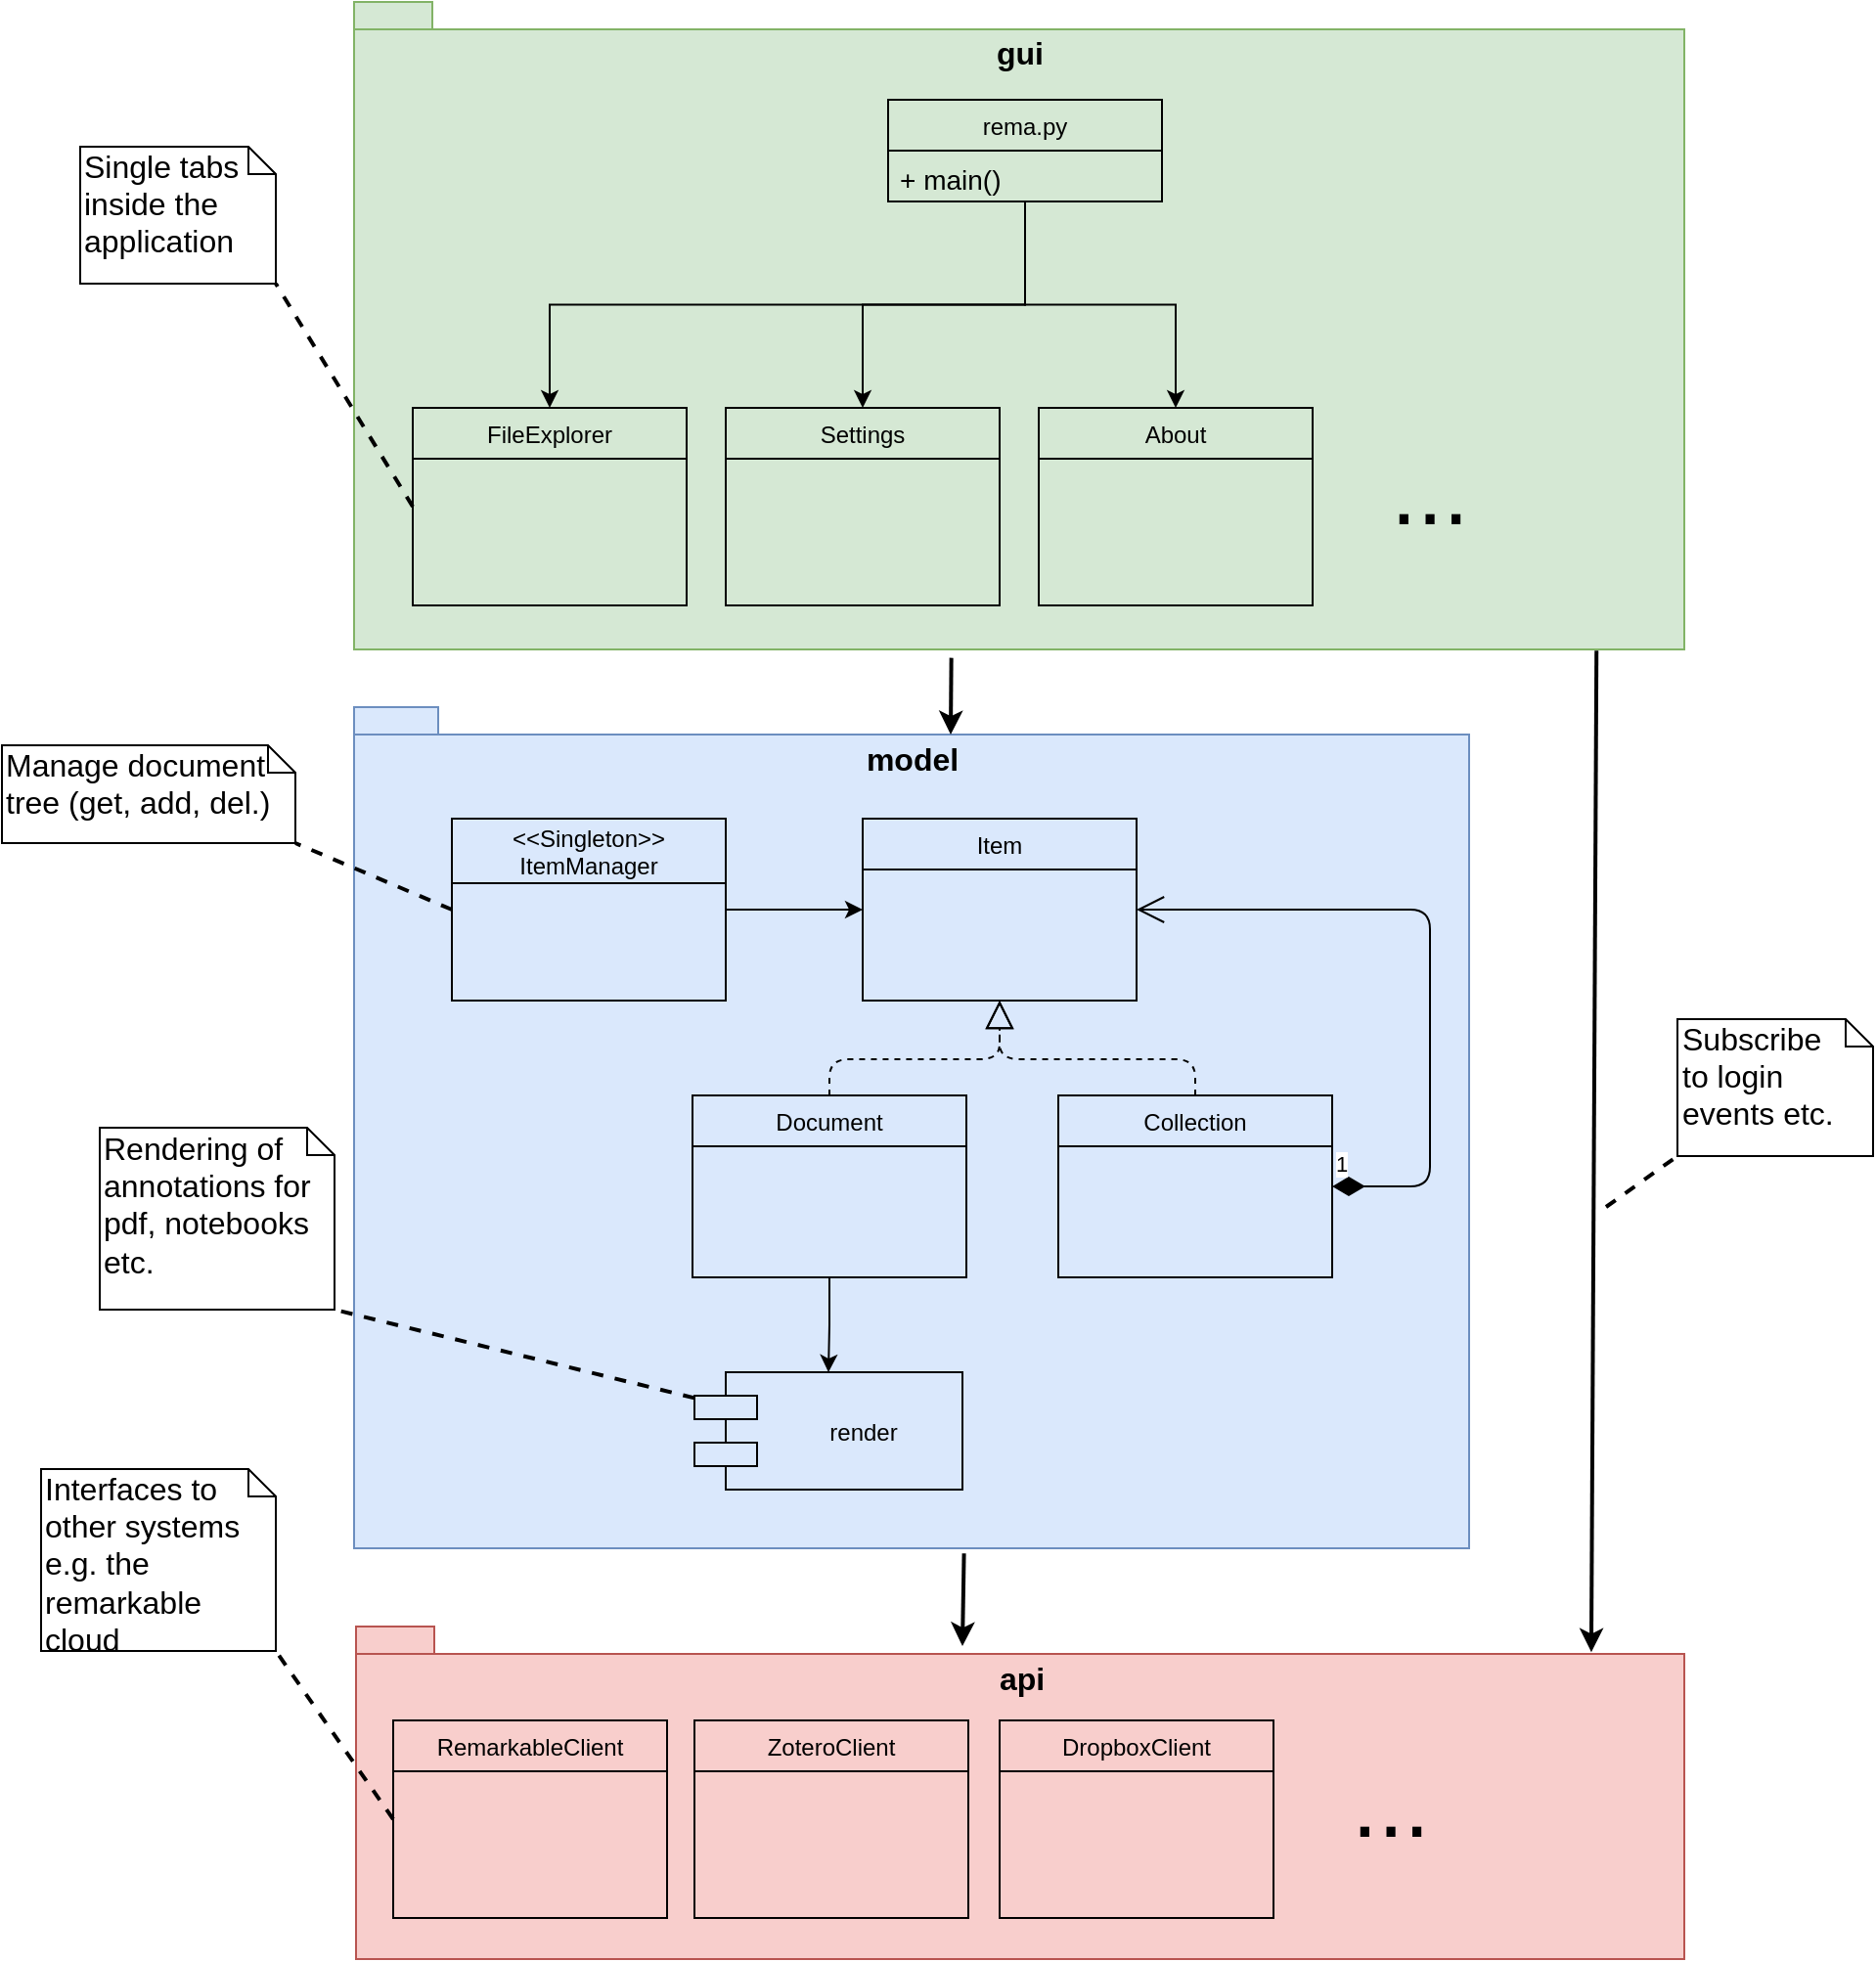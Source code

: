 <mxfile version="11.3.0" type="device" pages="1"><diagram name="Page-1" id="b5b7bab2-c9e2-2cf4-8b2a-24fd1a2a6d21"><mxGraphModel dx="2405" dy="2113" grid="1" gridSize="10" guides="1" tooltips="1" connect="1" arrows="1" fold="1" page="1" pageScale="1" pageWidth="827" pageHeight="1169" background="#ffffff" math="0" shadow="0"><root><mxCell id="0"/><mxCell id="1" parent="0"/><mxCell id="g55ZTPwXmW_vK3I6MYZq-1" value="gui" style="shape=folder;fontStyle=1;spacingTop=10;tabWidth=40;tabHeight=14;tabPosition=left;html=1;verticalAlign=top;fillColor=#d5e8d4;strokeColor=#82b366;fontSize=16;" parent="1" vertex="1"><mxGeometry x="50" y="-110" width="680" height="331" as="geometry"/></mxCell><mxCell id="g55ZTPwXmW_vK3I6MYZq-2" value="model" style="shape=folder;fontStyle=1;spacingTop=10;tabWidth=40;tabHeight=14;tabPosition=left;html=1;verticalAlign=top;fillColor=#dae8fc;strokeColor=#6c8ebf;fontSize=16;" parent="1" vertex="1"><mxGeometry x="50" y="250.5" width="570" height="430" as="geometry"/></mxCell><mxCell id="g55ZTPwXmW_vK3I6MYZq-3" value="api" style="shape=folder;fontStyle=1;spacingTop=10;tabWidth=40;tabHeight=14;tabPosition=left;html=1;verticalAlign=top;fillColor=#f8cecc;strokeColor=#b85450;fontSize=16;" parent="1" vertex="1"><mxGeometry x="51" y="720.5" width="679" height="170" as="geometry"/></mxCell><mxCell id="g55ZTPwXmW_vK3I6MYZq-16" value="FileExplorer" style="swimlane;fontStyle=0;childLayout=stackLayout;horizontal=1;startSize=26;fillColor=none;horizontalStack=0;resizeParent=1;resizeParentMax=0;resizeLast=0;collapsible=1;marginBottom=0;" parent="1" vertex="1"><mxGeometry x="80" y="97.5" width="140" height="101" as="geometry"/></mxCell><mxCell id="g55ZTPwXmW_vK3I6MYZq-21" value="Settings" style="swimlane;fontStyle=0;childLayout=stackLayout;horizontal=1;startSize=26;fillColor=none;horizontalStack=0;resizeParent=1;resizeParentMax=0;resizeLast=0;collapsible=1;marginBottom=0;" parent="1" vertex="1"><mxGeometry x="240" y="97.5" width="140" height="101" as="geometry"/></mxCell><mxCell id="g55ZTPwXmW_vK3I6MYZq-22" value="About" style="swimlane;fontStyle=0;childLayout=stackLayout;horizontal=1;startSize=26;fillColor=none;horizontalStack=0;resizeParent=1;resizeParentMax=0;resizeLast=0;collapsible=1;marginBottom=0;" parent="1" vertex="1"><mxGeometry x="400" y="97.5" width="140" height="101" as="geometry"/></mxCell><mxCell id="g55ZTPwXmW_vK3I6MYZq-32" style="edgeStyle=orthogonalEdgeStyle;rounded=0;orthogonalLoop=1;jettySize=auto;html=1;entryX=0;entryY=0.5;entryDx=0;entryDy=0;" parent="1" source="g55ZTPwXmW_vK3I6MYZq-27" target="g55ZTPwXmW_vK3I6MYZq-31" edge="1"><mxGeometry relative="1" as="geometry"/></mxCell><mxCell id="g55ZTPwXmW_vK3I6MYZq-27" value="&lt;&lt;Singleton&gt;&gt;&#10;ItemManager" style="swimlane;fontStyle=0;childLayout=stackLayout;horizontal=1;startSize=33;fillColor=none;horizontalStack=0;resizeParent=1;resizeParentMax=0;resizeLast=0;collapsible=1;marginBottom=0;" parent="1" vertex="1"><mxGeometry x="100" y="307.5" width="140" height="93" as="geometry"/></mxCell><mxCell id="g55ZTPwXmW_vK3I6MYZq-31" value="Item" style="swimlane;fontStyle=0;childLayout=stackLayout;horizontal=1;startSize=26;fillColor=none;horizontalStack=0;resizeParent=1;resizeParentMax=0;resizeLast=0;collapsible=1;marginBottom=0;" parent="1" vertex="1"><mxGeometry x="310" y="307.5" width="140" height="93" as="geometry"/></mxCell><mxCell id="g55ZTPwXmW_vK3I6MYZq-47" style="edgeStyle=orthogonalEdgeStyle;rounded=0;orthogonalLoop=1;jettySize=auto;html=1;" parent="1" source="g55ZTPwXmW_vK3I6MYZq-33" target="g55ZTPwXmW_vK3I6MYZq-46" edge="1"><mxGeometry relative="1" as="geometry"/></mxCell><mxCell id="g55ZTPwXmW_vK3I6MYZq-33" value="Document" style="swimlane;fontStyle=0;childLayout=stackLayout;horizontal=1;startSize=26;fillColor=none;horizontalStack=0;resizeParent=1;resizeParentMax=0;resizeLast=0;collapsible=1;marginBottom=0;" parent="1" vertex="1"><mxGeometry x="223" y="449" width="140" height="93" as="geometry"/></mxCell><mxCell id="g55ZTPwXmW_vK3I6MYZq-34" value="Collection" style="swimlane;fontStyle=0;childLayout=stackLayout;horizontal=1;startSize=26;fillColor=none;horizontalStack=0;resizeParent=1;resizeParentMax=0;resizeLast=0;collapsible=1;marginBottom=0;" parent="1" vertex="1"><mxGeometry x="410" y="449" width="140" height="93" as="geometry"/></mxCell><mxCell id="g55ZTPwXmW_vK3I6MYZq-35" value="" style="endArrow=block;dashed=1;endFill=0;endSize=12;html=1;entryX=0.5;entryY=1;entryDx=0;entryDy=0;exitX=0.5;exitY=0;exitDx=0;exitDy=0;" parent="1" source="g55ZTPwXmW_vK3I6MYZq-33" target="g55ZTPwXmW_vK3I6MYZq-31" edge="1"><mxGeometry width="160" relative="1" as="geometry"><mxPoint x="50" y="910.5" as="sourcePoint"/><mxPoint x="210" y="910.5" as="targetPoint"/><Array as="points"><mxPoint x="293" y="430.5"/><mxPoint x="380" y="430.5"/></Array></mxGeometry></mxCell><mxCell id="g55ZTPwXmW_vK3I6MYZq-36" value="" style="endArrow=block;dashed=1;endFill=0;endSize=12;html=1;exitX=0.5;exitY=0;exitDx=0;exitDy=0;" parent="1" source="g55ZTPwXmW_vK3I6MYZq-34" edge="1"><mxGeometry width="160" relative="1" as="geometry"><mxPoint x="303" y="459" as="sourcePoint"/><mxPoint x="380" y="400.5" as="targetPoint"/><Array as="points"><mxPoint x="480" y="430.5"/><mxPoint x="380" y="430.5"/></Array></mxGeometry></mxCell><mxCell id="g55ZTPwXmW_vK3I6MYZq-38" value="1" style="endArrow=open;html=1;endSize=12;startArrow=diamondThin;startSize=14;startFill=1;edgeStyle=orthogonalEdgeStyle;align=left;verticalAlign=bottom;exitX=1;exitY=0.5;exitDx=0;exitDy=0;entryX=1;entryY=0.5;entryDx=0;entryDy=0;" parent="1" source="g55ZTPwXmW_vK3I6MYZq-34" target="g55ZTPwXmW_vK3I6MYZq-31" edge="1"><mxGeometry x="-1" y="3" relative="1" as="geometry"><mxPoint x="50" y="910.5" as="sourcePoint"/><mxPoint x="210" y="910.5" as="targetPoint"/><Array as="points"><mxPoint x="600" y="495.5"/><mxPoint x="600" y="354.5"/></Array></mxGeometry></mxCell><mxCell id="g55ZTPwXmW_vK3I6MYZq-46" value="render" style="shape=component;align=center;spacingLeft=36;fillColor=none;" parent="1" vertex="1"><mxGeometry x="224" y="590.5" width="137" height="60" as="geometry"/></mxCell><mxCell id="g55ZTPwXmW_vK3I6MYZq-48" value="RemarkableClient" style="swimlane;fontStyle=0;childLayout=stackLayout;horizontal=1;startSize=26;fillColor=none;horizontalStack=0;resizeParent=1;resizeParentMax=0;resizeLast=0;collapsible=1;marginBottom=0;" parent="1" vertex="1"><mxGeometry x="70" y="768.5" width="140" height="101" as="geometry"/></mxCell><mxCell id="g55ZTPwXmW_vK3I6MYZq-49" value="ZoteroClient" style="swimlane;fontStyle=0;childLayout=stackLayout;horizontal=1;startSize=26;fillColor=none;horizontalStack=0;resizeParent=1;resizeParentMax=0;resizeLast=0;collapsible=1;marginBottom=0;" parent="1" vertex="1"><mxGeometry x="224" y="768.5" width="140" height="101" as="geometry"/></mxCell><mxCell id="g55ZTPwXmW_vK3I6MYZq-50" value="DropboxClient" style="swimlane;fontStyle=0;childLayout=stackLayout;horizontal=1;startSize=26;fillColor=none;horizontalStack=0;resizeParent=1;resizeParentMax=0;resizeLast=0;collapsible=1;marginBottom=0;" parent="1" vertex="1"><mxGeometry x="380" y="768.5" width="140" height="101" as="geometry"/></mxCell><mxCell id="g55ZTPwXmW_vK3I6MYZq-51" value="&lt;font style=&quot;font-size: 48px&quot;&gt;...&lt;/font&gt;" style="text;html=1;strokeColor=none;fillColor=none;align=center;verticalAlign=middle;whiteSpace=wrap;rounded=0;" parent="1" vertex="1"><mxGeometry x="560" y="801" width="40" height="20" as="geometry"/></mxCell><mxCell id="g55ZTPwXmW_vK3I6MYZq-53" value="&lt;font style=&quot;font-size: 48px&quot;&gt;...&lt;/font&gt;" style="text;html=1;strokeColor=none;fillColor=none;align=center;verticalAlign=middle;whiteSpace=wrap;rounded=0;" parent="1" vertex="1"><mxGeometry x="580" y="130" width="40" height="20" as="geometry"/></mxCell><mxCell id="g55ZTPwXmW_vK3I6MYZq-54" value="" style="endArrow=classic;html=1;entryX=0.93;entryY=0.077;entryDx=0;entryDy=0;entryPerimeter=0;exitX=0.934;exitY=1.002;exitDx=0;exitDy=0;exitPerimeter=0;startArrow=none;startFill=0;strokeWidth=2;" parent="1" source="g55ZTPwXmW_vK3I6MYZq-1" target="g55ZTPwXmW_vK3I6MYZq-3" edge="1"><mxGeometry width="50" height="50" relative="1" as="geometry"><mxPoint x="50" y="960.5" as="sourcePoint"/><mxPoint x="100" y="910.5" as="targetPoint"/></mxGeometry></mxCell><mxCell id="g55ZTPwXmW_vK3I6MYZq-56" value="" style="endArrow=classic;html=1;entryX=0;entryY=0;entryDx=305;entryDy=14;entryPerimeter=0;exitX=0.449;exitY=1.013;exitDx=0;exitDy=0;exitPerimeter=0;strokeWidth=2;" parent="1" source="g55ZTPwXmW_vK3I6MYZq-1" target="g55ZTPwXmW_vK3I6MYZq-2" edge="1"><mxGeometry width="50" height="50" relative="1" as="geometry"><mxPoint x="50" y="960.5" as="sourcePoint"/><mxPoint x="100" y="910.5" as="targetPoint"/></mxGeometry></mxCell><mxCell id="g55ZTPwXmW_vK3I6MYZq-57" value="" style="endArrow=classic;html=1;strokeWidth=2;exitX=0.547;exitY=1.006;exitDx=0;exitDy=0;exitPerimeter=0;" parent="1" source="g55ZTPwXmW_vK3I6MYZq-2" edge="1"><mxGeometry width="50" height="50" relative="1" as="geometry"><mxPoint x="361" y="690.5" as="sourcePoint"/><mxPoint x="361" y="730.5" as="targetPoint"/></mxGeometry></mxCell><mxCell id="g55ZTPwXmW_vK3I6MYZq-64" value="Subscribe &lt;br&gt;to&amp;nbsp;login events etc." style="shape=note;whiteSpace=wrap;html=1;size=14;verticalAlign=top;align=left;spacingTop=-6;fillColor=none;fontSize=16;" parent="1" vertex="1"><mxGeometry x="726.5" y="410" width="100" height="70" as="geometry"/></mxCell><mxCell id="g55ZTPwXmW_vK3I6MYZq-66" value="" style="endArrow=none;dashed=1;html=1;strokeWidth=2;fontSize=16;entryX=0;entryY=1;entryDx=0;entryDy=0;entryPerimeter=0;" parent="1" target="g55ZTPwXmW_vK3I6MYZq-64" edge="1"><mxGeometry width="50" height="50" relative="1" as="geometry"><mxPoint x="690" y="506" as="sourcePoint"/><mxPoint x="200" y="950" as="targetPoint"/></mxGeometry></mxCell><mxCell id="g55ZTPwXmW_vK3I6MYZq-67" value="Manage document tree (get, add, del.)" style="shape=note;whiteSpace=wrap;html=1;size=14;verticalAlign=top;align=left;spacingTop=-6;fillColor=none;fontSize=16;" parent="1" vertex="1"><mxGeometry x="-130" y="270" width="150" height="50" as="geometry"/></mxCell><mxCell id="g55ZTPwXmW_vK3I6MYZq-68" value="" style="endArrow=none;dashed=1;html=1;strokeWidth=2;fontSize=16;entryX=1;entryY=1;entryDx=0;entryDy=0;entryPerimeter=0;exitX=0;exitY=0.5;exitDx=0;exitDy=0;" parent="1" source="g55ZTPwXmW_vK3I6MYZq-27" target="g55ZTPwXmW_vK3I6MYZq-67" edge="1"><mxGeometry width="50" height="50" relative="1" as="geometry"><mxPoint x="700" y="516" as="sourcePoint"/><mxPoint x="736.5" y="490" as="targetPoint"/></mxGeometry></mxCell><mxCell id="g55ZTPwXmW_vK3I6MYZq-69" value="Rendering of annotations for pdf, notebooks etc." style="shape=note;whiteSpace=wrap;html=1;size=14;verticalAlign=top;align=left;spacingTop=-6;fillColor=none;fontSize=16;" parent="1" vertex="1"><mxGeometry x="-80" y="465.5" width="120" height="93" as="geometry"/></mxCell><mxCell id="g55ZTPwXmW_vK3I6MYZq-72" value="" style="endArrow=none;dashed=1;html=1;strokeWidth=2;fontSize=16;entryX=1;entryY=1;entryDx=0;entryDy=0;entryPerimeter=0;" parent="1" source="g55ZTPwXmW_vK3I6MYZq-46" target="g55ZTPwXmW_vK3I6MYZq-69" edge="1"><mxGeometry width="50" height="50" relative="1" as="geometry"><mxPoint x="110" y="364" as="sourcePoint"/><mxPoint x="20" y="310" as="targetPoint"/></mxGeometry></mxCell><mxCell id="g55ZTPwXmW_vK3I6MYZq-74" value="Interfaces to other systems e.g. the remarkable cloud" style="shape=note;whiteSpace=wrap;html=1;size=14;verticalAlign=top;align=left;spacingTop=-6;fillColor=none;fontSize=16;" parent="1" vertex="1"><mxGeometry x="-110" y="640" width="120" height="93" as="geometry"/></mxCell><mxCell id="g55ZTPwXmW_vK3I6MYZq-75" value="" style="endArrow=none;dashed=1;html=1;strokeWidth=2;fontSize=16;entryX=1;entryY=1;entryDx=0;entryDy=0;entryPerimeter=0;exitX=0;exitY=0.5;exitDx=0;exitDy=0;" parent="1" source="g55ZTPwXmW_vK3I6MYZq-48" target="g55ZTPwXmW_vK3I6MYZq-74" edge="1"><mxGeometry width="50" height="50" relative="1" as="geometry"><mxPoint x="234" y="613.68" as="sourcePoint"/><mxPoint x="50" y="568.5" as="targetPoint"/></mxGeometry></mxCell><mxCell id="g55ZTPwXmW_vK3I6MYZq-76" value="rema.py" style="swimlane;fontStyle=0;childLayout=stackLayout;horizontal=1;startSize=26;fillColor=none;horizontalStack=0;resizeParent=1;resizeParentMax=0;resizeLast=0;collapsible=1;marginBottom=0;" parent="1" vertex="1"><mxGeometry x="323" y="-60" width="140" height="52" as="geometry"/></mxCell><mxCell id="g55ZTPwXmW_vK3I6MYZq-85" value="+ main()" style="text;strokeColor=none;fillColor=none;align=left;verticalAlign=top;spacingLeft=4;spacingRight=4;overflow=hidden;rotatable=0;points=[[0,0.5],[1,0.5]];portConstraint=eastwest;fontSize=14;" parent="g55ZTPwXmW_vK3I6MYZq-76" vertex="1"><mxGeometry y="26" width="140" height="26" as="geometry"/></mxCell><mxCell id="g55ZTPwXmW_vK3I6MYZq-77" style="edgeStyle=orthogonalEdgeStyle;rounded=0;orthogonalLoop=1;jettySize=auto;html=1;exitX=0.5;exitY=1;exitDx=0;exitDy=0;" parent="1" source="g55ZTPwXmW_vK3I6MYZq-76" target="g55ZTPwXmW_vK3I6MYZq-16" edge="1"><mxGeometry relative="1" as="geometry"><mxPoint x="250" y="364" as="sourcePoint"/><mxPoint x="320" y="364" as="targetPoint"/></mxGeometry></mxCell><mxCell id="g55ZTPwXmW_vK3I6MYZq-78" style="edgeStyle=orthogonalEdgeStyle;rounded=0;orthogonalLoop=1;jettySize=auto;html=1;exitX=0.5;exitY=1;exitDx=0;exitDy=0;entryX=0.5;entryY=0;entryDx=0;entryDy=0;" parent="1" source="g55ZTPwXmW_vK3I6MYZq-76" target="g55ZTPwXmW_vK3I6MYZq-21" edge="1"><mxGeometry relative="1" as="geometry"><mxPoint x="410" y="51" as="sourcePoint"/><mxPoint x="160" y="107.5" as="targetPoint"/></mxGeometry></mxCell><mxCell id="g55ZTPwXmW_vK3I6MYZq-79" style="edgeStyle=orthogonalEdgeStyle;rounded=0;orthogonalLoop=1;jettySize=auto;html=1;exitX=0.5;exitY=1;exitDx=0;exitDy=0;entryX=0.5;entryY=0;entryDx=0;entryDy=0;" parent="1" source="g55ZTPwXmW_vK3I6MYZq-76" target="g55ZTPwXmW_vK3I6MYZq-22" edge="1"><mxGeometry relative="1" as="geometry"><mxPoint x="420" y="61" as="sourcePoint"/><mxPoint x="170" y="117.5" as="targetPoint"/></mxGeometry></mxCell><mxCell id="g55ZTPwXmW_vK3I6MYZq-80" value="Single tabs inside the application" style="shape=note;whiteSpace=wrap;html=1;size=14;verticalAlign=top;align=left;spacingTop=-6;fillColor=none;fontSize=16;" parent="1" vertex="1"><mxGeometry x="-90" y="-36" width="100" height="70" as="geometry"/></mxCell><mxCell id="g55ZTPwXmW_vK3I6MYZq-81" value="" style="endArrow=none;dashed=1;html=1;strokeWidth=2;fontSize=16;entryX=1;entryY=1;entryDx=0;entryDy=0;entryPerimeter=0;" parent="1" target="g55ZTPwXmW_vK3I6MYZq-80" edge="1"><mxGeometry width="50" height="50" relative="1" as="geometry"><mxPoint x="80" y="148" as="sourcePoint"/><mxPoint x="20" y="310.0" as="targetPoint"/></mxGeometry></mxCell></root></mxGraphModel></diagram></mxfile>